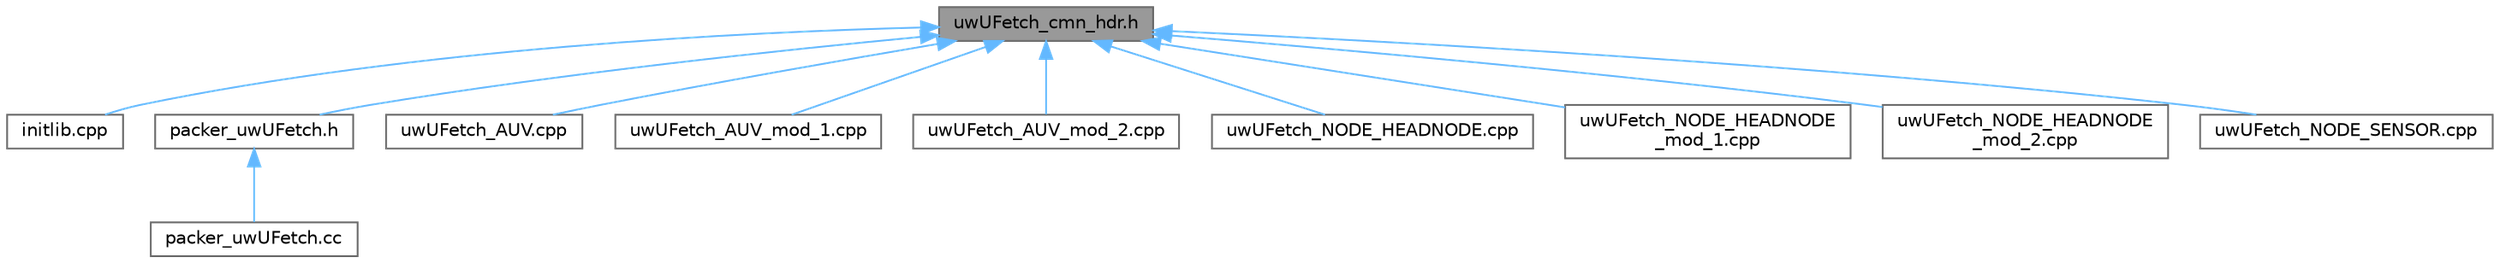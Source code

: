 digraph "uwUFetch_cmn_hdr.h"
{
 // LATEX_PDF_SIZE
  bgcolor="transparent";
  edge [fontname=Helvetica,fontsize=10,labelfontname=Helvetica,labelfontsize=10];
  node [fontname=Helvetica,fontsize=10,shape=box,height=0.2,width=0.4];
  Node1 [id="Node000001",label="uwUFetch_cmn_hdr.h",height=0.2,width=0.4,color="gray40", fillcolor="grey60", style="filled", fontcolor="black",tooltip="Common structures and variables in the protocol."];
  Node1 -> Node2 [id="edge1_Node000001_Node000002",dir="back",color="steelblue1",style="solid",tooltip=" "];
  Node2 [id="Node000002",label="initlib.cpp",height=0.2,width=0.4,color="grey40", fillcolor="white", style="filled",URL="$DESERT__Framework_2DESERT_2data__link_2uwUFetch_2initlib_8cpp.html",tooltip="file to initialize the libuwufetch.so library"];
  Node1 -> Node3 [id="edge2_Node000001_Node000003",dir="back",color="steelblue1",style="solid",tooltip=" "];
  Node3 [id="Node000003",label="packer_uwUFetch.h",height=0.2,width=0.4,color="grey40", fillcolor="white", style="filled",URL="$packer__uwUFetch_8h.html",tooltip=" "];
  Node3 -> Node4 [id="edge3_Node000003_Node000004",dir="back",color="steelblue1",style="solid",tooltip=" "];
  Node4 [id="Node000004",label="packer_uwUFetch.cc",height=0.2,width=0.4,color="grey40", fillcolor="white", style="filled",URL="$packer__uwUFetch_8cc.html",tooltip="Implementation of the class responsible to map the ns2 packet of UFETCH into a bit stream,..."];
  Node1 -> Node5 [id="edge4_Node000001_Node000005",dir="back",color="steelblue1",style="solid",tooltip=" "];
  Node5 [id="Node000005",label="uwUFetch_AUV.cpp",height=0.2,width=0.4,color="grey40", fillcolor="white", style="filled",URL="$uwUFetch__AUV_8cpp.html",tooltip="Class that provide the implementation of the AUV entity of uwUFetch protocol."];
  Node1 -> Node6 [id="edge5_Node000001_Node000006",dir="back",color="steelblue1",style="solid",tooltip=" "];
  Node6 [id="Node000006",label="uwUFetch_AUV_mod_1.cpp",height=0.2,width=0.4,color="grey40", fillcolor="white", style="filled",URL="$uwUFetch__AUV__mod__1_8cpp.html",tooltip=" "];
  Node1 -> Node7 [id="edge6_Node000001_Node000007",dir="back",color="steelblue1",style="solid",tooltip=" "];
  Node7 [id="Node000007",label="uwUFetch_AUV_mod_2.cpp",height=0.2,width=0.4,color="grey40", fillcolor="white", style="filled",URL="$uwUFetch__AUV__mod__2_8cpp.html",tooltip=" "];
  Node1 -> Node8 [id="edge7_Node000001_Node000008",dir="back",color="steelblue1",style="solid",tooltip=" "];
  Node8 [id="Node000008",label="uwUFetch_NODE_HEADNODE.cpp",height=0.2,width=0.4,color="grey40", fillcolor="white", style="filled",URL="$uwUFetch__NODE__HEADNODE_8cpp.html",tooltip=" "];
  Node1 -> Node9 [id="edge8_Node000001_Node000009",dir="back",color="steelblue1",style="solid",tooltip=" "];
  Node9 [id="Node000009",label="uwUFetch_NODE_HEADNODE\l_mod_1.cpp",height=0.2,width=0.4,color="grey40", fillcolor="white", style="filled",URL="$uwUFetch__NODE__HEADNODE__mod__1_8cpp.html",tooltip="Class that provide the implementation of HEAD NODE entity of uwUFetch protocol using a RTS and CTS pa..."];
  Node1 -> Node10 [id="edge9_Node000001_Node000010",dir="back",color="steelblue1",style="solid",tooltip=" "];
  Node10 [id="Node000010",label="uwUFetch_NODE_HEADNODE\l_mod_2.cpp",height=0.2,width=0.4,color="grey40", fillcolor="white", style="filled",URL="$uwUFetch__NODE__HEADNODE__mod__2_8cpp.html",tooltip=" "];
  Node1 -> Node11 [id="edge10_Node000001_Node000011",dir="back",color="steelblue1",style="solid",tooltip=" "];
  Node11 [id="Node000011",label="uwUFetch_NODE_SENSOR.cpp",height=0.2,width=0.4,color="grey40", fillcolor="white", style="filled",URL="$uwUFetch__NODE__SENSOR_8cpp.html",tooltip="Class that provide the implementation of the SENSOR NODE entity of uwUFetch protocol."];
}
